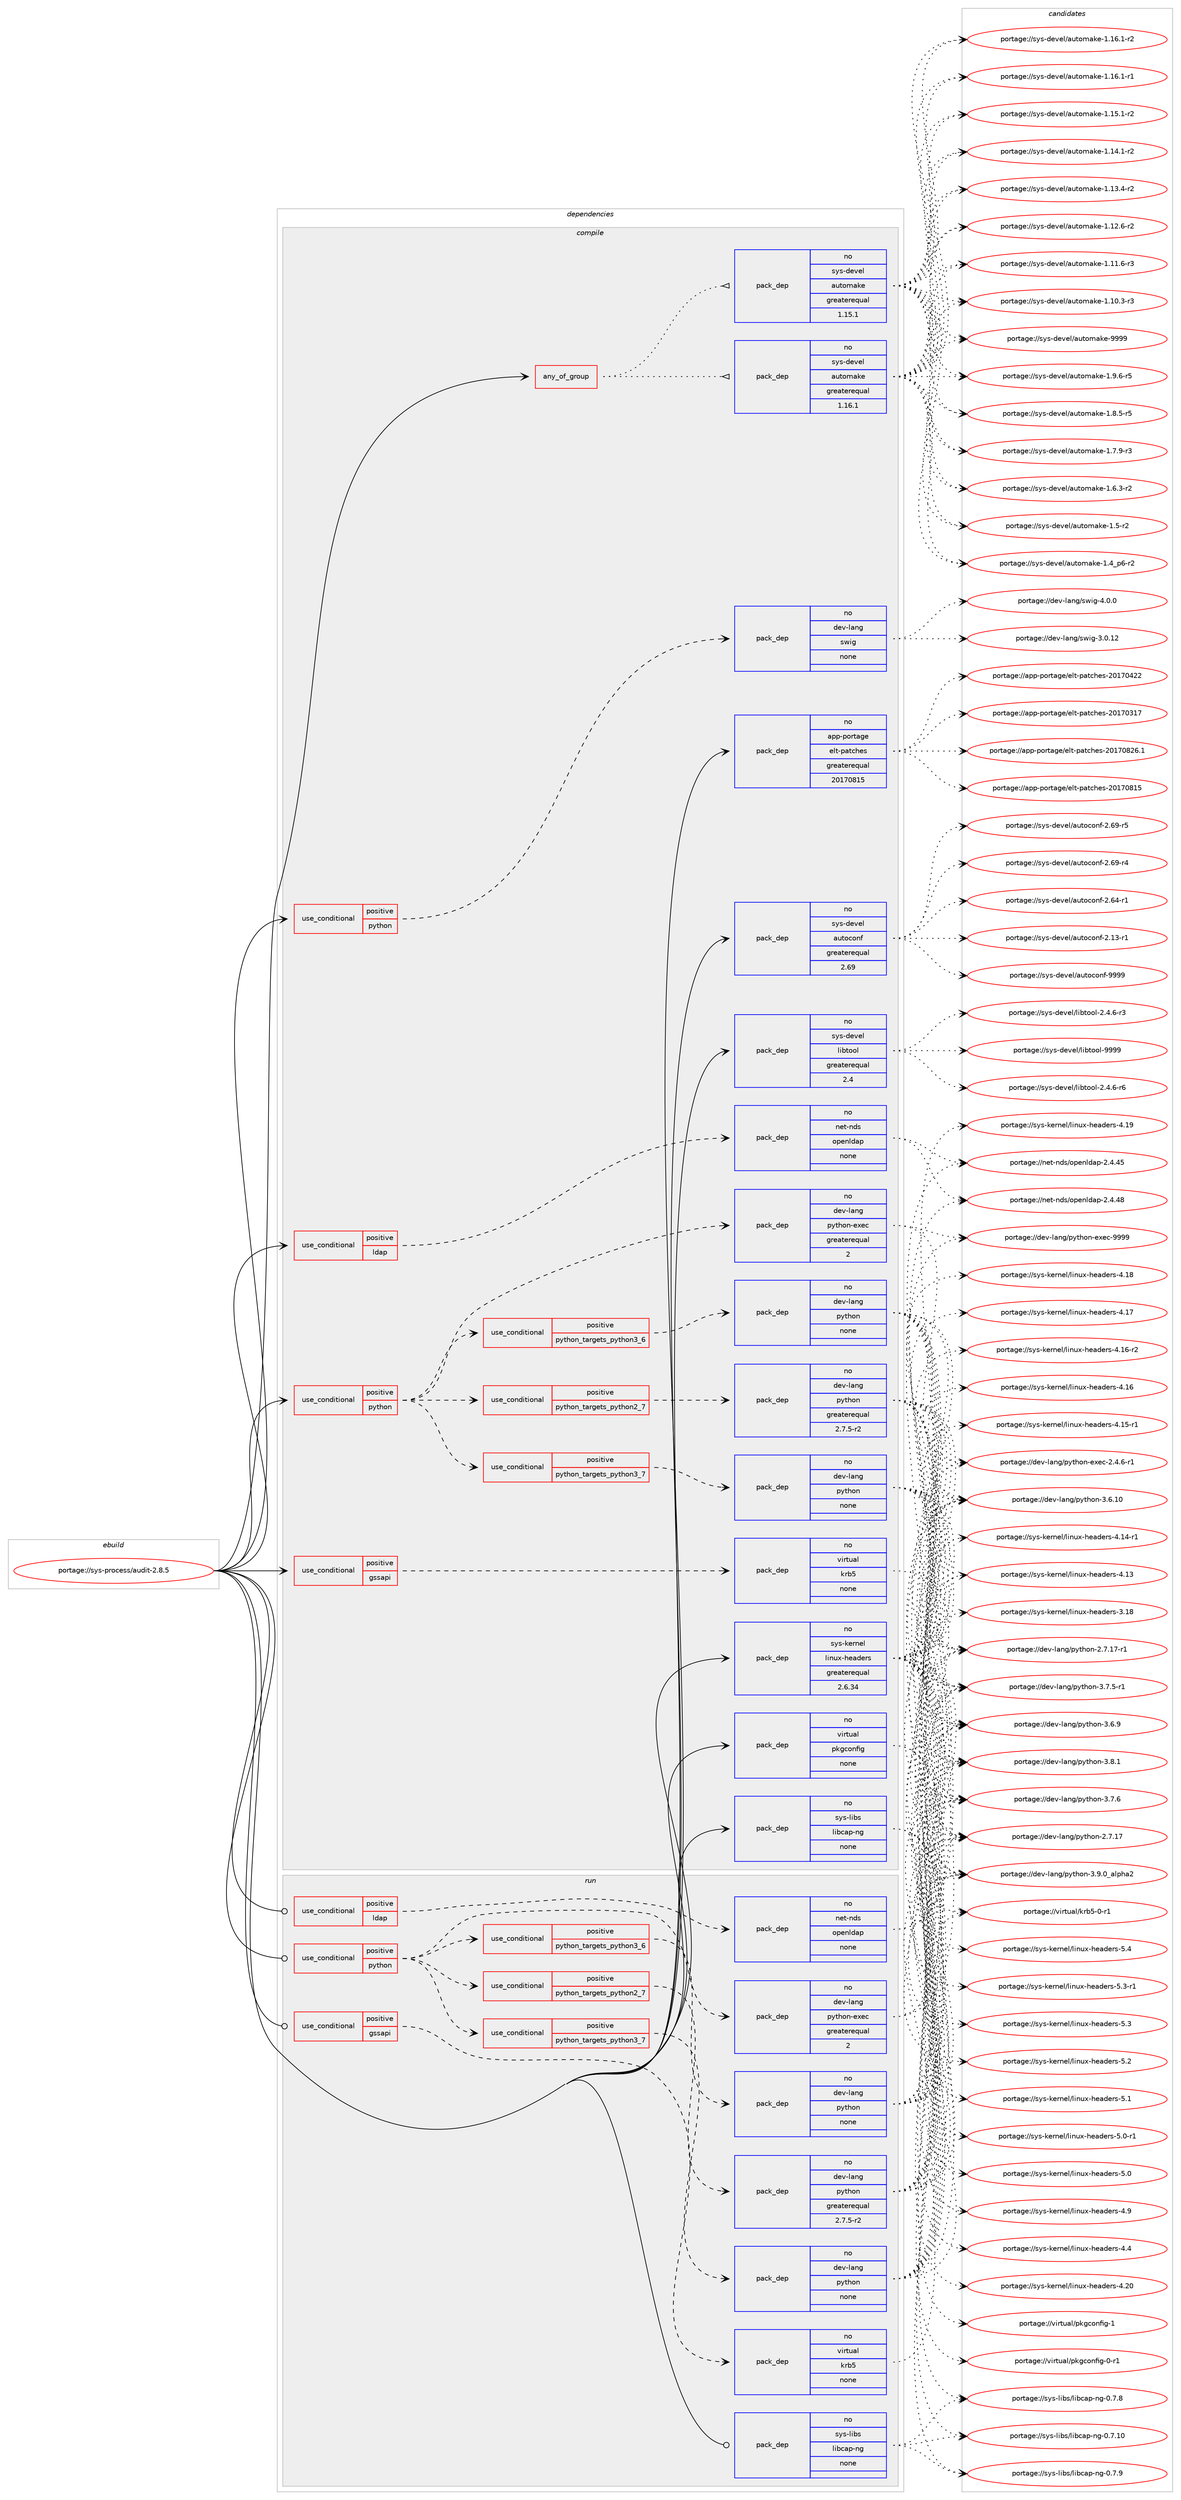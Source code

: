 digraph prolog {

# *************
# Graph options
# *************

newrank=true;
concentrate=true;
compound=true;
graph [rankdir=LR,fontname=Helvetica,fontsize=10,ranksep=1.5];#, ranksep=2.5, nodesep=0.2];
edge  [arrowhead=vee];
node  [fontname=Helvetica,fontsize=10];

# **********
# The ebuild
# **********

subgraph cluster_leftcol {
color=gray;
rank=same;
label=<<i>ebuild</i>>;
id [label="portage://sys-process/audit-2.8.5", color=red, width=4, href="../sys-process/audit-2.8.5.svg"];
}

# ****************
# The dependencies
# ****************

subgraph cluster_midcol {
color=gray;
label=<<i>dependencies</i>>;
subgraph cluster_compile {
fillcolor="#eeeeee";
style=filled;
label=<<i>compile</i>>;
subgraph any1027 {
dependency41302 [label=<<TABLE BORDER="0" CELLBORDER="1" CELLSPACING="0" CELLPADDING="4"><TR><TD CELLPADDING="10">any_of_group</TD></TR></TABLE>>, shape=none, color=red];subgraph pack33003 {
dependency41303 [label=<<TABLE BORDER="0" CELLBORDER="1" CELLSPACING="0" CELLPADDING="4" WIDTH="220"><TR><TD ROWSPAN="6" CELLPADDING="30">pack_dep</TD></TR><TR><TD WIDTH="110">no</TD></TR><TR><TD>sys-devel</TD></TR><TR><TD>automake</TD></TR><TR><TD>greaterequal</TD></TR><TR><TD>1.16.1</TD></TR></TABLE>>, shape=none, color=blue];
}
dependency41302:e -> dependency41303:w [weight=20,style="dotted",arrowhead="oinv"];
subgraph pack33004 {
dependency41304 [label=<<TABLE BORDER="0" CELLBORDER="1" CELLSPACING="0" CELLPADDING="4" WIDTH="220"><TR><TD ROWSPAN="6" CELLPADDING="30">pack_dep</TD></TR><TR><TD WIDTH="110">no</TD></TR><TR><TD>sys-devel</TD></TR><TR><TD>automake</TD></TR><TR><TD>greaterequal</TD></TR><TR><TD>1.15.1</TD></TR></TABLE>>, shape=none, color=blue];
}
dependency41302:e -> dependency41304:w [weight=20,style="dotted",arrowhead="oinv"];
}
id:e -> dependency41302:w [weight=20,style="solid",arrowhead="vee"];
subgraph cond7227 {
dependency41305 [label=<<TABLE BORDER="0" CELLBORDER="1" CELLSPACING="0" CELLPADDING="4"><TR><TD ROWSPAN="3" CELLPADDING="10">use_conditional</TD></TR><TR><TD>positive</TD></TR><TR><TD>gssapi</TD></TR></TABLE>>, shape=none, color=red];
subgraph pack33005 {
dependency41306 [label=<<TABLE BORDER="0" CELLBORDER="1" CELLSPACING="0" CELLPADDING="4" WIDTH="220"><TR><TD ROWSPAN="6" CELLPADDING="30">pack_dep</TD></TR><TR><TD WIDTH="110">no</TD></TR><TR><TD>virtual</TD></TR><TR><TD>krb5</TD></TR><TR><TD>none</TD></TR><TR><TD></TD></TR></TABLE>>, shape=none, color=blue];
}
dependency41305:e -> dependency41306:w [weight=20,style="dashed",arrowhead="vee"];
}
id:e -> dependency41305:w [weight=20,style="solid",arrowhead="vee"];
subgraph cond7228 {
dependency41307 [label=<<TABLE BORDER="0" CELLBORDER="1" CELLSPACING="0" CELLPADDING="4"><TR><TD ROWSPAN="3" CELLPADDING="10">use_conditional</TD></TR><TR><TD>positive</TD></TR><TR><TD>ldap</TD></TR></TABLE>>, shape=none, color=red];
subgraph pack33006 {
dependency41308 [label=<<TABLE BORDER="0" CELLBORDER="1" CELLSPACING="0" CELLPADDING="4" WIDTH="220"><TR><TD ROWSPAN="6" CELLPADDING="30">pack_dep</TD></TR><TR><TD WIDTH="110">no</TD></TR><TR><TD>net-nds</TD></TR><TR><TD>openldap</TD></TR><TR><TD>none</TD></TR><TR><TD></TD></TR></TABLE>>, shape=none, color=blue];
}
dependency41307:e -> dependency41308:w [weight=20,style="dashed",arrowhead="vee"];
}
id:e -> dependency41307:w [weight=20,style="solid",arrowhead="vee"];
subgraph cond7229 {
dependency41309 [label=<<TABLE BORDER="0" CELLBORDER="1" CELLSPACING="0" CELLPADDING="4"><TR><TD ROWSPAN="3" CELLPADDING="10">use_conditional</TD></TR><TR><TD>positive</TD></TR><TR><TD>python</TD></TR></TABLE>>, shape=none, color=red];
subgraph cond7230 {
dependency41310 [label=<<TABLE BORDER="0" CELLBORDER="1" CELLSPACING="0" CELLPADDING="4"><TR><TD ROWSPAN="3" CELLPADDING="10">use_conditional</TD></TR><TR><TD>positive</TD></TR><TR><TD>python_targets_python2_7</TD></TR></TABLE>>, shape=none, color=red];
subgraph pack33007 {
dependency41311 [label=<<TABLE BORDER="0" CELLBORDER="1" CELLSPACING="0" CELLPADDING="4" WIDTH="220"><TR><TD ROWSPAN="6" CELLPADDING="30">pack_dep</TD></TR><TR><TD WIDTH="110">no</TD></TR><TR><TD>dev-lang</TD></TR><TR><TD>python</TD></TR><TR><TD>greaterequal</TD></TR><TR><TD>2.7.5-r2</TD></TR></TABLE>>, shape=none, color=blue];
}
dependency41310:e -> dependency41311:w [weight=20,style="dashed",arrowhead="vee"];
}
dependency41309:e -> dependency41310:w [weight=20,style="dashed",arrowhead="vee"];
subgraph cond7231 {
dependency41312 [label=<<TABLE BORDER="0" CELLBORDER="1" CELLSPACING="0" CELLPADDING="4"><TR><TD ROWSPAN="3" CELLPADDING="10">use_conditional</TD></TR><TR><TD>positive</TD></TR><TR><TD>python_targets_python3_6</TD></TR></TABLE>>, shape=none, color=red];
subgraph pack33008 {
dependency41313 [label=<<TABLE BORDER="0" CELLBORDER="1" CELLSPACING="0" CELLPADDING="4" WIDTH="220"><TR><TD ROWSPAN="6" CELLPADDING="30">pack_dep</TD></TR><TR><TD WIDTH="110">no</TD></TR><TR><TD>dev-lang</TD></TR><TR><TD>python</TD></TR><TR><TD>none</TD></TR><TR><TD></TD></TR></TABLE>>, shape=none, color=blue];
}
dependency41312:e -> dependency41313:w [weight=20,style="dashed",arrowhead="vee"];
}
dependency41309:e -> dependency41312:w [weight=20,style="dashed",arrowhead="vee"];
subgraph cond7232 {
dependency41314 [label=<<TABLE BORDER="0" CELLBORDER="1" CELLSPACING="0" CELLPADDING="4"><TR><TD ROWSPAN="3" CELLPADDING="10">use_conditional</TD></TR><TR><TD>positive</TD></TR><TR><TD>python_targets_python3_7</TD></TR></TABLE>>, shape=none, color=red];
subgraph pack33009 {
dependency41315 [label=<<TABLE BORDER="0" CELLBORDER="1" CELLSPACING="0" CELLPADDING="4" WIDTH="220"><TR><TD ROWSPAN="6" CELLPADDING="30">pack_dep</TD></TR><TR><TD WIDTH="110">no</TD></TR><TR><TD>dev-lang</TD></TR><TR><TD>python</TD></TR><TR><TD>none</TD></TR><TR><TD></TD></TR></TABLE>>, shape=none, color=blue];
}
dependency41314:e -> dependency41315:w [weight=20,style="dashed",arrowhead="vee"];
}
dependency41309:e -> dependency41314:w [weight=20,style="dashed",arrowhead="vee"];
subgraph pack33010 {
dependency41316 [label=<<TABLE BORDER="0" CELLBORDER="1" CELLSPACING="0" CELLPADDING="4" WIDTH="220"><TR><TD ROWSPAN="6" CELLPADDING="30">pack_dep</TD></TR><TR><TD WIDTH="110">no</TD></TR><TR><TD>dev-lang</TD></TR><TR><TD>python-exec</TD></TR><TR><TD>greaterequal</TD></TR><TR><TD>2</TD></TR></TABLE>>, shape=none, color=blue];
}
dependency41309:e -> dependency41316:w [weight=20,style="dashed",arrowhead="vee"];
}
id:e -> dependency41309:w [weight=20,style="solid",arrowhead="vee"];
subgraph cond7233 {
dependency41317 [label=<<TABLE BORDER="0" CELLBORDER="1" CELLSPACING="0" CELLPADDING="4"><TR><TD ROWSPAN="3" CELLPADDING="10">use_conditional</TD></TR><TR><TD>positive</TD></TR><TR><TD>python</TD></TR></TABLE>>, shape=none, color=red];
subgraph pack33011 {
dependency41318 [label=<<TABLE BORDER="0" CELLBORDER="1" CELLSPACING="0" CELLPADDING="4" WIDTH="220"><TR><TD ROWSPAN="6" CELLPADDING="30">pack_dep</TD></TR><TR><TD WIDTH="110">no</TD></TR><TR><TD>dev-lang</TD></TR><TR><TD>swig</TD></TR><TR><TD>none</TD></TR><TR><TD></TD></TR></TABLE>>, shape=none, color=blue];
}
dependency41317:e -> dependency41318:w [weight=20,style="dashed",arrowhead="vee"];
}
id:e -> dependency41317:w [weight=20,style="solid",arrowhead="vee"];
subgraph pack33012 {
dependency41319 [label=<<TABLE BORDER="0" CELLBORDER="1" CELLSPACING="0" CELLPADDING="4" WIDTH="220"><TR><TD ROWSPAN="6" CELLPADDING="30">pack_dep</TD></TR><TR><TD WIDTH="110">no</TD></TR><TR><TD>app-portage</TD></TR><TR><TD>elt-patches</TD></TR><TR><TD>greaterequal</TD></TR><TR><TD>20170815</TD></TR></TABLE>>, shape=none, color=blue];
}
id:e -> dependency41319:w [weight=20,style="solid",arrowhead="vee"];
subgraph pack33013 {
dependency41320 [label=<<TABLE BORDER="0" CELLBORDER="1" CELLSPACING="0" CELLPADDING="4" WIDTH="220"><TR><TD ROWSPAN="6" CELLPADDING="30">pack_dep</TD></TR><TR><TD WIDTH="110">no</TD></TR><TR><TD>sys-devel</TD></TR><TR><TD>autoconf</TD></TR><TR><TD>greaterequal</TD></TR><TR><TD>2.69</TD></TR></TABLE>>, shape=none, color=blue];
}
id:e -> dependency41320:w [weight=20,style="solid",arrowhead="vee"];
subgraph pack33014 {
dependency41321 [label=<<TABLE BORDER="0" CELLBORDER="1" CELLSPACING="0" CELLPADDING="4" WIDTH="220"><TR><TD ROWSPAN="6" CELLPADDING="30">pack_dep</TD></TR><TR><TD WIDTH="110">no</TD></TR><TR><TD>sys-devel</TD></TR><TR><TD>libtool</TD></TR><TR><TD>greaterequal</TD></TR><TR><TD>2.4</TD></TR></TABLE>>, shape=none, color=blue];
}
id:e -> dependency41321:w [weight=20,style="solid",arrowhead="vee"];
subgraph pack33015 {
dependency41322 [label=<<TABLE BORDER="0" CELLBORDER="1" CELLSPACING="0" CELLPADDING="4" WIDTH="220"><TR><TD ROWSPAN="6" CELLPADDING="30">pack_dep</TD></TR><TR><TD WIDTH="110">no</TD></TR><TR><TD>sys-kernel</TD></TR><TR><TD>linux-headers</TD></TR><TR><TD>greaterequal</TD></TR><TR><TD>2.6.34</TD></TR></TABLE>>, shape=none, color=blue];
}
id:e -> dependency41322:w [weight=20,style="solid",arrowhead="vee"];
subgraph pack33016 {
dependency41323 [label=<<TABLE BORDER="0" CELLBORDER="1" CELLSPACING="0" CELLPADDING="4" WIDTH="220"><TR><TD ROWSPAN="6" CELLPADDING="30">pack_dep</TD></TR><TR><TD WIDTH="110">no</TD></TR><TR><TD>sys-libs</TD></TR><TR><TD>libcap-ng</TD></TR><TR><TD>none</TD></TR><TR><TD></TD></TR></TABLE>>, shape=none, color=blue];
}
id:e -> dependency41323:w [weight=20,style="solid",arrowhead="vee"];
subgraph pack33017 {
dependency41324 [label=<<TABLE BORDER="0" CELLBORDER="1" CELLSPACING="0" CELLPADDING="4" WIDTH="220"><TR><TD ROWSPAN="6" CELLPADDING="30">pack_dep</TD></TR><TR><TD WIDTH="110">no</TD></TR><TR><TD>virtual</TD></TR><TR><TD>pkgconfig</TD></TR><TR><TD>none</TD></TR><TR><TD></TD></TR></TABLE>>, shape=none, color=blue];
}
id:e -> dependency41324:w [weight=20,style="solid",arrowhead="vee"];
}
subgraph cluster_compileandrun {
fillcolor="#eeeeee";
style=filled;
label=<<i>compile and run</i>>;
}
subgraph cluster_run {
fillcolor="#eeeeee";
style=filled;
label=<<i>run</i>>;
subgraph cond7234 {
dependency41325 [label=<<TABLE BORDER="0" CELLBORDER="1" CELLSPACING="0" CELLPADDING="4"><TR><TD ROWSPAN="3" CELLPADDING="10">use_conditional</TD></TR><TR><TD>positive</TD></TR><TR><TD>gssapi</TD></TR></TABLE>>, shape=none, color=red];
subgraph pack33018 {
dependency41326 [label=<<TABLE BORDER="0" CELLBORDER="1" CELLSPACING="0" CELLPADDING="4" WIDTH="220"><TR><TD ROWSPAN="6" CELLPADDING="30">pack_dep</TD></TR><TR><TD WIDTH="110">no</TD></TR><TR><TD>virtual</TD></TR><TR><TD>krb5</TD></TR><TR><TD>none</TD></TR><TR><TD></TD></TR></TABLE>>, shape=none, color=blue];
}
dependency41325:e -> dependency41326:w [weight=20,style="dashed",arrowhead="vee"];
}
id:e -> dependency41325:w [weight=20,style="solid",arrowhead="odot"];
subgraph cond7235 {
dependency41327 [label=<<TABLE BORDER="0" CELLBORDER="1" CELLSPACING="0" CELLPADDING="4"><TR><TD ROWSPAN="3" CELLPADDING="10">use_conditional</TD></TR><TR><TD>positive</TD></TR><TR><TD>ldap</TD></TR></TABLE>>, shape=none, color=red];
subgraph pack33019 {
dependency41328 [label=<<TABLE BORDER="0" CELLBORDER="1" CELLSPACING="0" CELLPADDING="4" WIDTH="220"><TR><TD ROWSPAN="6" CELLPADDING="30">pack_dep</TD></TR><TR><TD WIDTH="110">no</TD></TR><TR><TD>net-nds</TD></TR><TR><TD>openldap</TD></TR><TR><TD>none</TD></TR><TR><TD></TD></TR></TABLE>>, shape=none, color=blue];
}
dependency41327:e -> dependency41328:w [weight=20,style="dashed",arrowhead="vee"];
}
id:e -> dependency41327:w [weight=20,style="solid",arrowhead="odot"];
subgraph cond7236 {
dependency41329 [label=<<TABLE BORDER="0" CELLBORDER="1" CELLSPACING="0" CELLPADDING="4"><TR><TD ROWSPAN="3" CELLPADDING="10">use_conditional</TD></TR><TR><TD>positive</TD></TR><TR><TD>python</TD></TR></TABLE>>, shape=none, color=red];
subgraph cond7237 {
dependency41330 [label=<<TABLE BORDER="0" CELLBORDER="1" CELLSPACING="0" CELLPADDING="4"><TR><TD ROWSPAN="3" CELLPADDING="10">use_conditional</TD></TR><TR><TD>positive</TD></TR><TR><TD>python_targets_python2_7</TD></TR></TABLE>>, shape=none, color=red];
subgraph pack33020 {
dependency41331 [label=<<TABLE BORDER="0" CELLBORDER="1" CELLSPACING="0" CELLPADDING="4" WIDTH="220"><TR><TD ROWSPAN="6" CELLPADDING="30">pack_dep</TD></TR><TR><TD WIDTH="110">no</TD></TR><TR><TD>dev-lang</TD></TR><TR><TD>python</TD></TR><TR><TD>greaterequal</TD></TR><TR><TD>2.7.5-r2</TD></TR></TABLE>>, shape=none, color=blue];
}
dependency41330:e -> dependency41331:w [weight=20,style="dashed",arrowhead="vee"];
}
dependency41329:e -> dependency41330:w [weight=20,style="dashed",arrowhead="vee"];
subgraph cond7238 {
dependency41332 [label=<<TABLE BORDER="0" CELLBORDER="1" CELLSPACING="0" CELLPADDING="4"><TR><TD ROWSPAN="3" CELLPADDING="10">use_conditional</TD></TR><TR><TD>positive</TD></TR><TR><TD>python_targets_python3_6</TD></TR></TABLE>>, shape=none, color=red];
subgraph pack33021 {
dependency41333 [label=<<TABLE BORDER="0" CELLBORDER="1" CELLSPACING="0" CELLPADDING="4" WIDTH="220"><TR><TD ROWSPAN="6" CELLPADDING="30">pack_dep</TD></TR><TR><TD WIDTH="110">no</TD></TR><TR><TD>dev-lang</TD></TR><TR><TD>python</TD></TR><TR><TD>none</TD></TR><TR><TD></TD></TR></TABLE>>, shape=none, color=blue];
}
dependency41332:e -> dependency41333:w [weight=20,style="dashed",arrowhead="vee"];
}
dependency41329:e -> dependency41332:w [weight=20,style="dashed",arrowhead="vee"];
subgraph cond7239 {
dependency41334 [label=<<TABLE BORDER="0" CELLBORDER="1" CELLSPACING="0" CELLPADDING="4"><TR><TD ROWSPAN="3" CELLPADDING="10">use_conditional</TD></TR><TR><TD>positive</TD></TR><TR><TD>python_targets_python3_7</TD></TR></TABLE>>, shape=none, color=red];
subgraph pack33022 {
dependency41335 [label=<<TABLE BORDER="0" CELLBORDER="1" CELLSPACING="0" CELLPADDING="4" WIDTH="220"><TR><TD ROWSPAN="6" CELLPADDING="30">pack_dep</TD></TR><TR><TD WIDTH="110">no</TD></TR><TR><TD>dev-lang</TD></TR><TR><TD>python</TD></TR><TR><TD>none</TD></TR><TR><TD></TD></TR></TABLE>>, shape=none, color=blue];
}
dependency41334:e -> dependency41335:w [weight=20,style="dashed",arrowhead="vee"];
}
dependency41329:e -> dependency41334:w [weight=20,style="dashed",arrowhead="vee"];
subgraph pack33023 {
dependency41336 [label=<<TABLE BORDER="0" CELLBORDER="1" CELLSPACING="0" CELLPADDING="4" WIDTH="220"><TR><TD ROWSPAN="6" CELLPADDING="30">pack_dep</TD></TR><TR><TD WIDTH="110">no</TD></TR><TR><TD>dev-lang</TD></TR><TR><TD>python-exec</TD></TR><TR><TD>greaterequal</TD></TR><TR><TD>2</TD></TR></TABLE>>, shape=none, color=blue];
}
dependency41329:e -> dependency41336:w [weight=20,style="dashed",arrowhead="vee"];
}
id:e -> dependency41329:w [weight=20,style="solid",arrowhead="odot"];
subgraph pack33024 {
dependency41337 [label=<<TABLE BORDER="0" CELLBORDER="1" CELLSPACING="0" CELLPADDING="4" WIDTH="220"><TR><TD ROWSPAN="6" CELLPADDING="30">pack_dep</TD></TR><TR><TD WIDTH="110">no</TD></TR><TR><TD>sys-libs</TD></TR><TR><TD>libcap-ng</TD></TR><TR><TD>none</TD></TR><TR><TD></TD></TR></TABLE>>, shape=none, color=blue];
}
id:e -> dependency41337:w [weight=20,style="solid",arrowhead="odot"];
}
}

# **************
# The candidates
# **************

subgraph cluster_choices {
rank=same;
color=gray;
label=<<i>candidates</i>>;

subgraph choice33003 {
color=black;
nodesep=1;
choice115121115451001011181011084797117116111109971071014557575757 [label="portage://sys-devel/automake-9999", color=red, width=4,href="../sys-devel/automake-9999.svg"];
choice115121115451001011181011084797117116111109971071014549465746544511453 [label="portage://sys-devel/automake-1.9.6-r5", color=red, width=4,href="../sys-devel/automake-1.9.6-r5.svg"];
choice115121115451001011181011084797117116111109971071014549465646534511453 [label="portage://sys-devel/automake-1.8.5-r5", color=red, width=4,href="../sys-devel/automake-1.8.5-r5.svg"];
choice115121115451001011181011084797117116111109971071014549465546574511451 [label="portage://sys-devel/automake-1.7.9-r3", color=red, width=4,href="../sys-devel/automake-1.7.9-r3.svg"];
choice115121115451001011181011084797117116111109971071014549465446514511450 [label="portage://sys-devel/automake-1.6.3-r2", color=red, width=4,href="../sys-devel/automake-1.6.3-r2.svg"];
choice11512111545100101118101108479711711611110997107101454946534511450 [label="portage://sys-devel/automake-1.5-r2", color=red, width=4,href="../sys-devel/automake-1.5-r2.svg"];
choice115121115451001011181011084797117116111109971071014549465295112544511450 [label="portage://sys-devel/automake-1.4_p6-r2", color=red, width=4,href="../sys-devel/automake-1.4_p6-r2.svg"];
choice11512111545100101118101108479711711611110997107101454946495446494511450 [label="portage://sys-devel/automake-1.16.1-r2", color=red, width=4,href="../sys-devel/automake-1.16.1-r2.svg"];
choice11512111545100101118101108479711711611110997107101454946495446494511449 [label="portage://sys-devel/automake-1.16.1-r1", color=red, width=4,href="../sys-devel/automake-1.16.1-r1.svg"];
choice11512111545100101118101108479711711611110997107101454946495346494511450 [label="portage://sys-devel/automake-1.15.1-r2", color=red, width=4,href="../sys-devel/automake-1.15.1-r2.svg"];
choice11512111545100101118101108479711711611110997107101454946495246494511450 [label="portage://sys-devel/automake-1.14.1-r2", color=red, width=4,href="../sys-devel/automake-1.14.1-r2.svg"];
choice11512111545100101118101108479711711611110997107101454946495146524511450 [label="portage://sys-devel/automake-1.13.4-r2", color=red, width=4,href="../sys-devel/automake-1.13.4-r2.svg"];
choice11512111545100101118101108479711711611110997107101454946495046544511450 [label="portage://sys-devel/automake-1.12.6-r2", color=red, width=4,href="../sys-devel/automake-1.12.6-r2.svg"];
choice11512111545100101118101108479711711611110997107101454946494946544511451 [label="portage://sys-devel/automake-1.11.6-r3", color=red, width=4,href="../sys-devel/automake-1.11.6-r3.svg"];
choice11512111545100101118101108479711711611110997107101454946494846514511451 [label="portage://sys-devel/automake-1.10.3-r3", color=red, width=4,href="../sys-devel/automake-1.10.3-r3.svg"];
dependency41303:e -> choice115121115451001011181011084797117116111109971071014557575757:w [style=dotted,weight="100"];
dependency41303:e -> choice115121115451001011181011084797117116111109971071014549465746544511453:w [style=dotted,weight="100"];
dependency41303:e -> choice115121115451001011181011084797117116111109971071014549465646534511453:w [style=dotted,weight="100"];
dependency41303:e -> choice115121115451001011181011084797117116111109971071014549465546574511451:w [style=dotted,weight="100"];
dependency41303:e -> choice115121115451001011181011084797117116111109971071014549465446514511450:w [style=dotted,weight="100"];
dependency41303:e -> choice11512111545100101118101108479711711611110997107101454946534511450:w [style=dotted,weight="100"];
dependency41303:e -> choice115121115451001011181011084797117116111109971071014549465295112544511450:w [style=dotted,weight="100"];
dependency41303:e -> choice11512111545100101118101108479711711611110997107101454946495446494511450:w [style=dotted,weight="100"];
dependency41303:e -> choice11512111545100101118101108479711711611110997107101454946495446494511449:w [style=dotted,weight="100"];
dependency41303:e -> choice11512111545100101118101108479711711611110997107101454946495346494511450:w [style=dotted,weight="100"];
dependency41303:e -> choice11512111545100101118101108479711711611110997107101454946495246494511450:w [style=dotted,weight="100"];
dependency41303:e -> choice11512111545100101118101108479711711611110997107101454946495146524511450:w [style=dotted,weight="100"];
dependency41303:e -> choice11512111545100101118101108479711711611110997107101454946495046544511450:w [style=dotted,weight="100"];
dependency41303:e -> choice11512111545100101118101108479711711611110997107101454946494946544511451:w [style=dotted,weight="100"];
dependency41303:e -> choice11512111545100101118101108479711711611110997107101454946494846514511451:w [style=dotted,weight="100"];
}
subgraph choice33004 {
color=black;
nodesep=1;
choice115121115451001011181011084797117116111109971071014557575757 [label="portage://sys-devel/automake-9999", color=red, width=4,href="../sys-devel/automake-9999.svg"];
choice115121115451001011181011084797117116111109971071014549465746544511453 [label="portage://sys-devel/automake-1.9.6-r5", color=red, width=4,href="../sys-devel/automake-1.9.6-r5.svg"];
choice115121115451001011181011084797117116111109971071014549465646534511453 [label="portage://sys-devel/automake-1.8.5-r5", color=red, width=4,href="../sys-devel/automake-1.8.5-r5.svg"];
choice115121115451001011181011084797117116111109971071014549465546574511451 [label="portage://sys-devel/automake-1.7.9-r3", color=red, width=4,href="../sys-devel/automake-1.7.9-r3.svg"];
choice115121115451001011181011084797117116111109971071014549465446514511450 [label="portage://sys-devel/automake-1.6.3-r2", color=red, width=4,href="../sys-devel/automake-1.6.3-r2.svg"];
choice11512111545100101118101108479711711611110997107101454946534511450 [label="portage://sys-devel/automake-1.5-r2", color=red, width=4,href="../sys-devel/automake-1.5-r2.svg"];
choice115121115451001011181011084797117116111109971071014549465295112544511450 [label="portage://sys-devel/automake-1.4_p6-r2", color=red, width=4,href="../sys-devel/automake-1.4_p6-r2.svg"];
choice11512111545100101118101108479711711611110997107101454946495446494511450 [label="portage://sys-devel/automake-1.16.1-r2", color=red, width=4,href="../sys-devel/automake-1.16.1-r2.svg"];
choice11512111545100101118101108479711711611110997107101454946495446494511449 [label="portage://sys-devel/automake-1.16.1-r1", color=red, width=4,href="../sys-devel/automake-1.16.1-r1.svg"];
choice11512111545100101118101108479711711611110997107101454946495346494511450 [label="portage://sys-devel/automake-1.15.1-r2", color=red, width=4,href="../sys-devel/automake-1.15.1-r2.svg"];
choice11512111545100101118101108479711711611110997107101454946495246494511450 [label="portage://sys-devel/automake-1.14.1-r2", color=red, width=4,href="../sys-devel/automake-1.14.1-r2.svg"];
choice11512111545100101118101108479711711611110997107101454946495146524511450 [label="portage://sys-devel/automake-1.13.4-r2", color=red, width=4,href="../sys-devel/automake-1.13.4-r2.svg"];
choice11512111545100101118101108479711711611110997107101454946495046544511450 [label="portage://sys-devel/automake-1.12.6-r2", color=red, width=4,href="../sys-devel/automake-1.12.6-r2.svg"];
choice11512111545100101118101108479711711611110997107101454946494946544511451 [label="portage://sys-devel/automake-1.11.6-r3", color=red, width=4,href="../sys-devel/automake-1.11.6-r3.svg"];
choice11512111545100101118101108479711711611110997107101454946494846514511451 [label="portage://sys-devel/automake-1.10.3-r3", color=red, width=4,href="../sys-devel/automake-1.10.3-r3.svg"];
dependency41304:e -> choice115121115451001011181011084797117116111109971071014557575757:w [style=dotted,weight="100"];
dependency41304:e -> choice115121115451001011181011084797117116111109971071014549465746544511453:w [style=dotted,weight="100"];
dependency41304:e -> choice115121115451001011181011084797117116111109971071014549465646534511453:w [style=dotted,weight="100"];
dependency41304:e -> choice115121115451001011181011084797117116111109971071014549465546574511451:w [style=dotted,weight="100"];
dependency41304:e -> choice115121115451001011181011084797117116111109971071014549465446514511450:w [style=dotted,weight="100"];
dependency41304:e -> choice11512111545100101118101108479711711611110997107101454946534511450:w [style=dotted,weight="100"];
dependency41304:e -> choice115121115451001011181011084797117116111109971071014549465295112544511450:w [style=dotted,weight="100"];
dependency41304:e -> choice11512111545100101118101108479711711611110997107101454946495446494511450:w [style=dotted,weight="100"];
dependency41304:e -> choice11512111545100101118101108479711711611110997107101454946495446494511449:w [style=dotted,weight="100"];
dependency41304:e -> choice11512111545100101118101108479711711611110997107101454946495346494511450:w [style=dotted,weight="100"];
dependency41304:e -> choice11512111545100101118101108479711711611110997107101454946495246494511450:w [style=dotted,weight="100"];
dependency41304:e -> choice11512111545100101118101108479711711611110997107101454946495146524511450:w [style=dotted,weight="100"];
dependency41304:e -> choice11512111545100101118101108479711711611110997107101454946495046544511450:w [style=dotted,weight="100"];
dependency41304:e -> choice11512111545100101118101108479711711611110997107101454946494946544511451:w [style=dotted,weight="100"];
dependency41304:e -> choice11512111545100101118101108479711711611110997107101454946494846514511451:w [style=dotted,weight="100"];
}
subgraph choice33005 {
color=black;
nodesep=1;
choice1181051141161179710847107114985345484511449 [label="portage://virtual/krb5-0-r1", color=red, width=4,href="../virtual/krb5-0-r1.svg"];
dependency41306:e -> choice1181051141161179710847107114985345484511449:w [style=dotted,weight="100"];
}
subgraph choice33006 {
color=black;
nodesep=1;
choice11010111645110100115471111121011101081009711245504652465256 [label="portage://net-nds/openldap-2.4.48", color=red, width=4,href="../net-nds/openldap-2.4.48.svg"];
choice11010111645110100115471111121011101081009711245504652465253 [label="portage://net-nds/openldap-2.4.45", color=red, width=4,href="../net-nds/openldap-2.4.45.svg"];
dependency41308:e -> choice11010111645110100115471111121011101081009711245504652465256:w [style=dotted,weight="100"];
dependency41308:e -> choice11010111645110100115471111121011101081009711245504652465253:w [style=dotted,weight="100"];
}
subgraph choice33007 {
color=black;
nodesep=1;
choice10010111845108971101034711212111610411111045514657464895971081121049750 [label="portage://dev-lang/python-3.9.0_alpha2", color=red, width=4,href="../dev-lang/python-3.9.0_alpha2.svg"];
choice100101118451089711010347112121116104111110455146564649 [label="portage://dev-lang/python-3.8.1", color=red, width=4,href="../dev-lang/python-3.8.1.svg"];
choice100101118451089711010347112121116104111110455146554654 [label="portage://dev-lang/python-3.7.6", color=red, width=4,href="../dev-lang/python-3.7.6.svg"];
choice1001011184510897110103471121211161041111104551465546534511449 [label="portage://dev-lang/python-3.7.5-r1", color=red, width=4,href="../dev-lang/python-3.7.5-r1.svg"];
choice100101118451089711010347112121116104111110455146544657 [label="portage://dev-lang/python-3.6.9", color=red, width=4,href="../dev-lang/python-3.6.9.svg"];
choice10010111845108971101034711212111610411111045514654464948 [label="portage://dev-lang/python-3.6.10", color=red, width=4,href="../dev-lang/python-3.6.10.svg"];
choice100101118451089711010347112121116104111110455046554649554511449 [label="portage://dev-lang/python-2.7.17-r1", color=red, width=4,href="../dev-lang/python-2.7.17-r1.svg"];
choice10010111845108971101034711212111610411111045504655464955 [label="portage://dev-lang/python-2.7.17", color=red, width=4,href="../dev-lang/python-2.7.17.svg"];
dependency41311:e -> choice10010111845108971101034711212111610411111045514657464895971081121049750:w [style=dotted,weight="100"];
dependency41311:e -> choice100101118451089711010347112121116104111110455146564649:w [style=dotted,weight="100"];
dependency41311:e -> choice100101118451089711010347112121116104111110455146554654:w [style=dotted,weight="100"];
dependency41311:e -> choice1001011184510897110103471121211161041111104551465546534511449:w [style=dotted,weight="100"];
dependency41311:e -> choice100101118451089711010347112121116104111110455146544657:w [style=dotted,weight="100"];
dependency41311:e -> choice10010111845108971101034711212111610411111045514654464948:w [style=dotted,weight="100"];
dependency41311:e -> choice100101118451089711010347112121116104111110455046554649554511449:w [style=dotted,weight="100"];
dependency41311:e -> choice10010111845108971101034711212111610411111045504655464955:w [style=dotted,weight="100"];
}
subgraph choice33008 {
color=black;
nodesep=1;
choice10010111845108971101034711212111610411111045514657464895971081121049750 [label="portage://dev-lang/python-3.9.0_alpha2", color=red, width=4,href="../dev-lang/python-3.9.0_alpha2.svg"];
choice100101118451089711010347112121116104111110455146564649 [label="portage://dev-lang/python-3.8.1", color=red, width=4,href="../dev-lang/python-3.8.1.svg"];
choice100101118451089711010347112121116104111110455146554654 [label="portage://dev-lang/python-3.7.6", color=red, width=4,href="../dev-lang/python-3.7.6.svg"];
choice1001011184510897110103471121211161041111104551465546534511449 [label="portage://dev-lang/python-3.7.5-r1", color=red, width=4,href="../dev-lang/python-3.7.5-r1.svg"];
choice100101118451089711010347112121116104111110455146544657 [label="portage://dev-lang/python-3.6.9", color=red, width=4,href="../dev-lang/python-3.6.9.svg"];
choice10010111845108971101034711212111610411111045514654464948 [label="portage://dev-lang/python-3.6.10", color=red, width=4,href="../dev-lang/python-3.6.10.svg"];
choice100101118451089711010347112121116104111110455046554649554511449 [label="portage://dev-lang/python-2.7.17-r1", color=red, width=4,href="../dev-lang/python-2.7.17-r1.svg"];
choice10010111845108971101034711212111610411111045504655464955 [label="portage://dev-lang/python-2.7.17", color=red, width=4,href="../dev-lang/python-2.7.17.svg"];
dependency41313:e -> choice10010111845108971101034711212111610411111045514657464895971081121049750:w [style=dotted,weight="100"];
dependency41313:e -> choice100101118451089711010347112121116104111110455146564649:w [style=dotted,weight="100"];
dependency41313:e -> choice100101118451089711010347112121116104111110455146554654:w [style=dotted,weight="100"];
dependency41313:e -> choice1001011184510897110103471121211161041111104551465546534511449:w [style=dotted,weight="100"];
dependency41313:e -> choice100101118451089711010347112121116104111110455146544657:w [style=dotted,weight="100"];
dependency41313:e -> choice10010111845108971101034711212111610411111045514654464948:w [style=dotted,weight="100"];
dependency41313:e -> choice100101118451089711010347112121116104111110455046554649554511449:w [style=dotted,weight="100"];
dependency41313:e -> choice10010111845108971101034711212111610411111045504655464955:w [style=dotted,weight="100"];
}
subgraph choice33009 {
color=black;
nodesep=1;
choice10010111845108971101034711212111610411111045514657464895971081121049750 [label="portage://dev-lang/python-3.9.0_alpha2", color=red, width=4,href="../dev-lang/python-3.9.0_alpha2.svg"];
choice100101118451089711010347112121116104111110455146564649 [label="portage://dev-lang/python-3.8.1", color=red, width=4,href="../dev-lang/python-3.8.1.svg"];
choice100101118451089711010347112121116104111110455146554654 [label="portage://dev-lang/python-3.7.6", color=red, width=4,href="../dev-lang/python-3.7.6.svg"];
choice1001011184510897110103471121211161041111104551465546534511449 [label="portage://dev-lang/python-3.7.5-r1", color=red, width=4,href="../dev-lang/python-3.7.5-r1.svg"];
choice100101118451089711010347112121116104111110455146544657 [label="portage://dev-lang/python-3.6.9", color=red, width=4,href="../dev-lang/python-3.6.9.svg"];
choice10010111845108971101034711212111610411111045514654464948 [label="portage://dev-lang/python-3.6.10", color=red, width=4,href="../dev-lang/python-3.6.10.svg"];
choice100101118451089711010347112121116104111110455046554649554511449 [label="portage://dev-lang/python-2.7.17-r1", color=red, width=4,href="../dev-lang/python-2.7.17-r1.svg"];
choice10010111845108971101034711212111610411111045504655464955 [label="portage://dev-lang/python-2.7.17", color=red, width=4,href="../dev-lang/python-2.7.17.svg"];
dependency41315:e -> choice10010111845108971101034711212111610411111045514657464895971081121049750:w [style=dotted,weight="100"];
dependency41315:e -> choice100101118451089711010347112121116104111110455146564649:w [style=dotted,weight="100"];
dependency41315:e -> choice100101118451089711010347112121116104111110455146554654:w [style=dotted,weight="100"];
dependency41315:e -> choice1001011184510897110103471121211161041111104551465546534511449:w [style=dotted,weight="100"];
dependency41315:e -> choice100101118451089711010347112121116104111110455146544657:w [style=dotted,weight="100"];
dependency41315:e -> choice10010111845108971101034711212111610411111045514654464948:w [style=dotted,weight="100"];
dependency41315:e -> choice100101118451089711010347112121116104111110455046554649554511449:w [style=dotted,weight="100"];
dependency41315:e -> choice10010111845108971101034711212111610411111045504655464955:w [style=dotted,weight="100"];
}
subgraph choice33010 {
color=black;
nodesep=1;
choice10010111845108971101034711212111610411111045101120101994557575757 [label="portage://dev-lang/python-exec-9999", color=red, width=4,href="../dev-lang/python-exec-9999.svg"];
choice10010111845108971101034711212111610411111045101120101994550465246544511449 [label="portage://dev-lang/python-exec-2.4.6-r1", color=red, width=4,href="../dev-lang/python-exec-2.4.6-r1.svg"];
dependency41316:e -> choice10010111845108971101034711212111610411111045101120101994557575757:w [style=dotted,weight="100"];
dependency41316:e -> choice10010111845108971101034711212111610411111045101120101994550465246544511449:w [style=dotted,weight="100"];
}
subgraph choice33011 {
color=black;
nodesep=1;
choice100101118451089711010347115119105103455246484648 [label="portage://dev-lang/swig-4.0.0", color=red, width=4,href="../dev-lang/swig-4.0.0.svg"];
choice10010111845108971101034711511910510345514648464950 [label="portage://dev-lang/swig-3.0.12", color=red, width=4,href="../dev-lang/swig-3.0.12.svg"];
dependency41318:e -> choice100101118451089711010347115119105103455246484648:w [style=dotted,weight="100"];
dependency41318:e -> choice10010111845108971101034711511910510345514648464950:w [style=dotted,weight="100"];
}
subgraph choice33012 {
color=black;
nodesep=1;
choice971121124511211111411697103101471011081164511297116991041011154550484955485650544649 [label="portage://app-portage/elt-patches-20170826.1", color=red, width=4,href="../app-portage/elt-patches-20170826.1.svg"];
choice97112112451121111141169710310147101108116451129711699104101115455048495548564953 [label="portage://app-portage/elt-patches-20170815", color=red, width=4,href="../app-portage/elt-patches-20170815.svg"];
choice97112112451121111141169710310147101108116451129711699104101115455048495548525050 [label="portage://app-portage/elt-patches-20170422", color=red, width=4,href="../app-portage/elt-patches-20170422.svg"];
choice97112112451121111141169710310147101108116451129711699104101115455048495548514955 [label="portage://app-portage/elt-patches-20170317", color=red, width=4,href="../app-portage/elt-patches-20170317.svg"];
dependency41319:e -> choice971121124511211111411697103101471011081164511297116991041011154550484955485650544649:w [style=dotted,weight="100"];
dependency41319:e -> choice97112112451121111141169710310147101108116451129711699104101115455048495548564953:w [style=dotted,weight="100"];
dependency41319:e -> choice97112112451121111141169710310147101108116451129711699104101115455048495548525050:w [style=dotted,weight="100"];
dependency41319:e -> choice97112112451121111141169710310147101108116451129711699104101115455048495548514955:w [style=dotted,weight="100"];
}
subgraph choice33013 {
color=black;
nodesep=1;
choice115121115451001011181011084797117116111991111101024557575757 [label="portage://sys-devel/autoconf-9999", color=red, width=4,href="../sys-devel/autoconf-9999.svg"];
choice1151211154510010111810110847971171161119911111010245504654574511453 [label="portage://sys-devel/autoconf-2.69-r5", color=red, width=4,href="../sys-devel/autoconf-2.69-r5.svg"];
choice1151211154510010111810110847971171161119911111010245504654574511452 [label="portage://sys-devel/autoconf-2.69-r4", color=red, width=4,href="../sys-devel/autoconf-2.69-r4.svg"];
choice1151211154510010111810110847971171161119911111010245504654524511449 [label="portage://sys-devel/autoconf-2.64-r1", color=red, width=4,href="../sys-devel/autoconf-2.64-r1.svg"];
choice1151211154510010111810110847971171161119911111010245504649514511449 [label="portage://sys-devel/autoconf-2.13-r1", color=red, width=4,href="../sys-devel/autoconf-2.13-r1.svg"];
dependency41320:e -> choice115121115451001011181011084797117116111991111101024557575757:w [style=dotted,weight="100"];
dependency41320:e -> choice1151211154510010111810110847971171161119911111010245504654574511453:w [style=dotted,weight="100"];
dependency41320:e -> choice1151211154510010111810110847971171161119911111010245504654574511452:w [style=dotted,weight="100"];
dependency41320:e -> choice1151211154510010111810110847971171161119911111010245504654524511449:w [style=dotted,weight="100"];
dependency41320:e -> choice1151211154510010111810110847971171161119911111010245504649514511449:w [style=dotted,weight="100"];
}
subgraph choice33014 {
color=black;
nodesep=1;
choice1151211154510010111810110847108105981161111111084557575757 [label="portage://sys-devel/libtool-9999", color=red, width=4,href="../sys-devel/libtool-9999.svg"];
choice1151211154510010111810110847108105981161111111084550465246544511454 [label="portage://sys-devel/libtool-2.4.6-r6", color=red, width=4,href="../sys-devel/libtool-2.4.6-r6.svg"];
choice1151211154510010111810110847108105981161111111084550465246544511451 [label="portage://sys-devel/libtool-2.4.6-r3", color=red, width=4,href="../sys-devel/libtool-2.4.6-r3.svg"];
dependency41321:e -> choice1151211154510010111810110847108105981161111111084557575757:w [style=dotted,weight="100"];
dependency41321:e -> choice1151211154510010111810110847108105981161111111084550465246544511454:w [style=dotted,weight="100"];
dependency41321:e -> choice1151211154510010111810110847108105981161111111084550465246544511451:w [style=dotted,weight="100"];
}
subgraph choice33015 {
color=black;
nodesep=1;
choice1151211154510710111411010110847108105110117120451041019710010111411545534652 [label="portage://sys-kernel/linux-headers-5.4", color=red, width=4,href="../sys-kernel/linux-headers-5.4.svg"];
choice11512111545107101114110101108471081051101171204510410197100101114115455346514511449 [label="portage://sys-kernel/linux-headers-5.3-r1", color=red, width=4,href="../sys-kernel/linux-headers-5.3-r1.svg"];
choice1151211154510710111411010110847108105110117120451041019710010111411545534651 [label="portage://sys-kernel/linux-headers-5.3", color=red, width=4,href="../sys-kernel/linux-headers-5.3.svg"];
choice1151211154510710111411010110847108105110117120451041019710010111411545534650 [label="portage://sys-kernel/linux-headers-5.2", color=red, width=4,href="../sys-kernel/linux-headers-5.2.svg"];
choice1151211154510710111411010110847108105110117120451041019710010111411545534649 [label="portage://sys-kernel/linux-headers-5.1", color=red, width=4,href="../sys-kernel/linux-headers-5.1.svg"];
choice11512111545107101114110101108471081051101171204510410197100101114115455346484511449 [label="portage://sys-kernel/linux-headers-5.0-r1", color=red, width=4,href="../sys-kernel/linux-headers-5.0-r1.svg"];
choice1151211154510710111411010110847108105110117120451041019710010111411545534648 [label="portage://sys-kernel/linux-headers-5.0", color=red, width=4,href="../sys-kernel/linux-headers-5.0.svg"];
choice1151211154510710111411010110847108105110117120451041019710010111411545524657 [label="portage://sys-kernel/linux-headers-4.9", color=red, width=4,href="../sys-kernel/linux-headers-4.9.svg"];
choice1151211154510710111411010110847108105110117120451041019710010111411545524652 [label="portage://sys-kernel/linux-headers-4.4", color=red, width=4,href="../sys-kernel/linux-headers-4.4.svg"];
choice115121115451071011141101011084710810511011712045104101971001011141154552465048 [label="portage://sys-kernel/linux-headers-4.20", color=red, width=4,href="../sys-kernel/linux-headers-4.20.svg"];
choice115121115451071011141101011084710810511011712045104101971001011141154552464957 [label="portage://sys-kernel/linux-headers-4.19", color=red, width=4,href="../sys-kernel/linux-headers-4.19.svg"];
choice115121115451071011141101011084710810511011712045104101971001011141154552464956 [label="portage://sys-kernel/linux-headers-4.18", color=red, width=4,href="../sys-kernel/linux-headers-4.18.svg"];
choice115121115451071011141101011084710810511011712045104101971001011141154552464955 [label="portage://sys-kernel/linux-headers-4.17", color=red, width=4,href="../sys-kernel/linux-headers-4.17.svg"];
choice1151211154510710111411010110847108105110117120451041019710010111411545524649544511450 [label="portage://sys-kernel/linux-headers-4.16-r2", color=red, width=4,href="../sys-kernel/linux-headers-4.16-r2.svg"];
choice115121115451071011141101011084710810511011712045104101971001011141154552464954 [label="portage://sys-kernel/linux-headers-4.16", color=red, width=4,href="../sys-kernel/linux-headers-4.16.svg"];
choice1151211154510710111411010110847108105110117120451041019710010111411545524649534511449 [label="portage://sys-kernel/linux-headers-4.15-r1", color=red, width=4,href="../sys-kernel/linux-headers-4.15-r1.svg"];
choice1151211154510710111411010110847108105110117120451041019710010111411545524649524511449 [label="portage://sys-kernel/linux-headers-4.14-r1", color=red, width=4,href="../sys-kernel/linux-headers-4.14-r1.svg"];
choice115121115451071011141101011084710810511011712045104101971001011141154552464951 [label="portage://sys-kernel/linux-headers-4.13", color=red, width=4,href="../sys-kernel/linux-headers-4.13.svg"];
choice115121115451071011141101011084710810511011712045104101971001011141154551464956 [label="portage://sys-kernel/linux-headers-3.18", color=red, width=4,href="../sys-kernel/linux-headers-3.18.svg"];
dependency41322:e -> choice1151211154510710111411010110847108105110117120451041019710010111411545534652:w [style=dotted,weight="100"];
dependency41322:e -> choice11512111545107101114110101108471081051101171204510410197100101114115455346514511449:w [style=dotted,weight="100"];
dependency41322:e -> choice1151211154510710111411010110847108105110117120451041019710010111411545534651:w [style=dotted,weight="100"];
dependency41322:e -> choice1151211154510710111411010110847108105110117120451041019710010111411545534650:w [style=dotted,weight="100"];
dependency41322:e -> choice1151211154510710111411010110847108105110117120451041019710010111411545534649:w [style=dotted,weight="100"];
dependency41322:e -> choice11512111545107101114110101108471081051101171204510410197100101114115455346484511449:w [style=dotted,weight="100"];
dependency41322:e -> choice1151211154510710111411010110847108105110117120451041019710010111411545534648:w [style=dotted,weight="100"];
dependency41322:e -> choice1151211154510710111411010110847108105110117120451041019710010111411545524657:w [style=dotted,weight="100"];
dependency41322:e -> choice1151211154510710111411010110847108105110117120451041019710010111411545524652:w [style=dotted,weight="100"];
dependency41322:e -> choice115121115451071011141101011084710810511011712045104101971001011141154552465048:w [style=dotted,weight="100"];
dependency41322:e -> choice115121115451071011141101011084710810511011712045104101971001011141154552464957:w [style=dotted,weight="100"];
dependency41322:e -> choice115121115451071011141101011084710810511011712045104101971001011141154552464956:w [style=dotted,weight="100"];
dependency41322:e -> choice115121115451071011141101011084710810511011712045104101971001011141154552464955:w [style=dotted,weight="100"];
dependency41322:e -> choice1151211154510710111411010110847108105110117120451041019710010111411545524649544511450:w [style=dotted,weight="100"];
dependency41322:e -> choice115121115451071011141101011084710810511011712045104101971001011141154552464954:w [style=dotted,weight="100"];
dependency41322:e -> choice1151211154510710111411010110847108105110117120451041019710010111411545524649534511449:w [style=dotted,weight="100"];
dependency41322:e -> choice1151211154510710111411010110847108105110117120451041019710010111411545524649524511449:w [style=dotted,weight="100"];
dependency41322:e -> choice115121115451071011141101011084710810511011712045104101971001011141154552464951:w [style=dotted,weight="100"];
dependency41322:e -> choice115121115451071011141101011084710810511011712045104101971001011141154551464956:w [style=dotted,weight="100"];
}
subgraph choice33016 {
color=black;
nodesep=1;
choice11512111545108105981154710810598999711245110103454846554657 [label="portage://sys-libs/libcap-ng-0.7.9", color=red, width=4,href="../sys-libs/libcap-ng-0.7.9.svg"];
choice11512111545108105981154710810598999711245110103454846554656 [label="portage://sys-libs/libcap-ng-0.7.8", color=red, width=4,href="../sys-libs/libcap-ng-0.7.8.svg"];
choice1151211154510810598115471081059899971124511010345484655464948 [label="portage://sys-libs/libcap-ng-0.7.10", color=red, width=4,href="../sys-libs/libcap-ng-0.7.10.svg"];
dependency41323:e -> choice11512111545108105981154710810598999711245110103454846554657:w [style=dotted,weight="100"];
dependency41323:e -> choice11512111545108105981154710810598999711245110103454846554656:w [style=dotted,weight="100"];
dependency41323:e -> choice1151211154510810598115471081059899971124511010345484655464948:w [style=dotted,weight="100"];
}
subgraph choice33017 {
color=black;
nodesep=1;
choice1181051141161179710847112107103991111101021051034549 [label="portage://virtual/pkgconfig-1", color=red, width=4,href="../virtual/pkgconfig-1.svg"];
choice11810511411611797108471121071039911111010210510345484511449 [label="portage://virtual/pkgconfig-0-r1", color=red, width=4,href="../virtual/pkgconfig-0-r1.svg"];
dependency41324:e -> choice1181051141161179710847112107103991111101021051034549:w [style=dotted,weight="100"];
dependency41324:e -> choice11810511411611797108471121071039911111010210510345484511449:w [style=dotted,weight="100"];
}
subgraph choice33018 {
color=black;
nodesep=1;
choice1181051141161179710847107114985345484511449 [label="portage://virtual/krb5-0-r1", color=red, width=4,href="../virtual/krb5-0-r1.svg"];
dependency41326:e -> choice1181051141161179710847107114985345484511449:w [style=dotted,weight="100"];
}
subgraph choice33019 {
color=black;
nodesep=1;
choice11010111645110100115471111121011101081009711245504652465256 [label="portage://net-nds/openldap-2.4.48", color=red, width=4,href="../net-nds/openldap-2.4.48.svg"];
choice11010111645110100115471111121011101081009711245504652465253 [label="portage://net-nds/openldap-2.4.45", color=red, width=4,href="../net-nds/openldap-2.4.45.svg"];
dependency41328:e -> choice11010111645110100115471111121011101081009711245504652465256:w [style=dotted,weight="100"];
dependency41328:e -> choice11010111645110100115471111121011101081009711245504652465253:w [style=dotted,weight="100"];
}
subgraph choice33020 {
color=black;
nodesep=1;
choice10010111845108971101034711212111610411111045514657464895971081121049750 [label="portage://dev-lang/python-3.9.0_alpha2", color=red, width=4,href="../dev-lang/python-3.9.0_alpha2.svg"];
choice100101118451089711010347112121116104111110455146564649 [label="portage://dev-lang/python-3.8.1", color=red, width=4,href="../dev-lang/python-3.8.1.svg"];
choice100101118451089711010347112121116104111110455146554654 [label="portage://dev-lang/python-3.7.6", color=red, width=4,href="../dev-lang/python-3.7.6.svg"];
choice1001011184510897110103471121211161041111104551465546534511449 [label="portage://dev-lang/python-3.7.5-r1", color=red, width=4,href="../dev-lang/python-3.7.5-r1.svg"];
choice100101118451089711010347112121116104111110455146544657 [label="portage://dev-lang/python-3.6.9", color=red, width=4,href="../dev-lang/python-3.6.9.svg"];
choice10010111845108971101034711212111610411111045514654464948 [label="portage://dev-lang/python-3.6.10", color=red, width=4,href="../dev-lang/python-3.6.10.svg"];
choice100101118451089711010347112121116104111110455046554649554511449 [label="portage://dev-lang/python-2.7.17-r1", color=red, width=4,href="../dev-lang/python-2.7.17-r1.svg"];
choice10010111845108971101034711212111610411111045504655464955 [label="portage://dev-lang/python-2.7.17", color=red, width=4,href="../dev-lang/python-2.7.17.svg"];
dependency41331:e -> choice10010111845108971101034711212111610411111045514657464895971081121049750:w [style=dotted,weight="100"];
dependency41331:e -> choice100101118451089711010347112121116104111110455146564649:w [style=dotted,weight="100"];
dependency41331:e -> choice100101118451089711010347112121116104111110455146554654:w [style=dotted,weight="100"];
dependency41331:e -> choice1001011184510897110103471121211161041111104551465546534511449:w [style=dotted,weight="100"];
dependency41331:e -> choice100101118451089711010347112121116104111110455146544657:w [style=dotted,weight="100"];
dependency41331:e -> choice10010111845108971101034711212111610411111045514654464948:w [style=dotted,weight="100"];
dependency41331:e -> choice100101118451089711010347112121116104111110455046554649554511449:w [style=dotted,weight="100"];
dependency41331:e -> choice10010111845108971101034711212111610411111045504655464955:w [style=dotted,weight="100"];
}
subgraph choice33021 {
color=black;
nodesep=1;
choice10010111845108971101034711212111610411111045514657464895971081121049750 [label="portage://dev-lang/python-3.9.0_alpha2", color=red, width=4,href="../dev-lang/python-3.9.0_alpha2.svg"];
choice100101118451089711010347112121116104111110455146564649 [label="portage://dev-lang/python-3.8.1", color=red, width=4,href="../dev-lang/python-3.8.1.svg"];
choice100101118451089711010347112121116104111110455146554654 [label="portage://dev-lang/python-3.7.6", color=red, width=4,href="../dev-lang/python-3.7.6.svg"];
choice1001011184510897110103471121211161041111104551465546534511449 [label="portage://dev-lang/python-3.7.5-r1", color=red, width=4,href="../dev-lang/python-3.7.5-r1.svg"];
choice100101118451089711010347112121116104111110455146544657 [label="portage://dev-lang/python-3.6.9", color=red, width=4,href="../dev-lang/python-3.6.9.svg"];
choice10010111845108971101034711212111610411111045514654464948 [label="portage://dev-lang/python-3.6.10", color=red, width=4,href="../dev-lang/python-3.6.10.svg"];
choice100101118451089711010347112121116104111110455046554649554511449 [label="portage://dev-lang/python-2.7.17-r1", color=red, width=4,href="../dev-lang/python-2.7.17-r1.svg"];
choice10010111845108971101034711212111610411111045504655464955 [label="portage://dev-lang/python-2.7.17", color=red, width=4,href="../dev-lang/python-2.7.17.svg"];
dependency41333:e -> choice10010111845108971101034711212111610411111045514657464895971081121049750:w [style=dotted,weight="100"];
dependency41333:e -> choice100101118451089711010347112121116104111110455146564649:w [style=dotted,weight="100"];
dependency41333:e -> choice100101118451089711010347112121116104111110455146554654:w [style=dotted,weight="100"];
dependency41333:e -> choice1001011184510897110103471121211161041111104551465546534511449:w [style=dotted,weight="100"];
dependency41333:e -> choice100101118451089711010347112121116104111110455146544657:w [style=dotted,weight="100"];
dependency41333:e -> choice10010111845108971101034711212111610411111045514654464948:w [style=dotted,weight="100"];
dependency41333:e -> choice100101118451089711010347112121116104111110455046554649554511449:w [style=dotted,weight="100"];
dependency41333:e -> choice10010111845108971101034711212111610411111045504655464955:w [style=dotted,weight="100"];
}
subgraph choice33022 {
color=black;
nodesep=1;
choice10010111845108971101034711212111610411111045514657464895971081121049750 [label="portage://dev-lang/python-3.9.0_alpha2", color=red, width=4,href="../dev-lang/python-3.9.0_alpha2.svg"];
choice100101118451089711010347112121116104111110455146564649 [label="portage://dev-lang/python-3.8.1", color=red, width=4,href="../dev-lang/python-3.8.1.svg"];
choice100101118451089711010347112121116104111110455146554654 [label="portage://dev-lang/python-3.7.6", color=red, width=4,href="../dev-lang/python-3.7.6.svg"];
choice1001011184510897110103471121211161041111104551465546534511449 [label="portage://dev-lang/python-3.7.5-r1", color=red, width=4,href="../dev-lang/python-3.7.5-r1.svg"];
choice100101118451089711010347112121116104111110455146544657 [label="portage://dev-lang/python-3.6.9", color=red, width=4,href="../dev-lang/python-3.6.9.svg"];
choice10010111845108971101034711212111610411111045514654464948 [label="portage://dev-lang/python-3.6.10", color=red, width=4,href="../dev-lang/python-3.6.10.svg"];
choice100101118451089711010347112121116104111110455046554649554511449 [label="portage://dev-lang/python-2.7.17-r1", color=red, width=4,href="../dev-lang/python-2.7.17-r1.svg"];
choice10010111845108971101034711212111610411111045504655464955 [label="portage://dev-lang/python-2.7.17", color=red, width=4,href="../dev-lang/python-2.7.17.svg"];
dependency41335:e -> choice10010111845108971101034711212111610411111045514657464895971081121049750:w [style=dotted,weight="100"];
dependency41335:e -> choice100101118451089711010347112121116104111110455146564649:w [style=dotted,weight="100"];
dependency41335:e -> choice100101118451089711010347112121116104111110455146554654:w [style=dotted,weight="100"];
dependency41335:e -> choice1001011184510897110103471121211161041111104551465546534511449:w [style=dotted,weight="100"];
dependency41335:e -> choice100101118451089711010347112121116104111110455146544657:w [style=dotted,weight="100"];
dependency41335:e -> choice10010111845108971101034711212111610411111045514654464948:w [style=dotted,weight="100"];
dependency41335:e -> choice100101118451089711010347112121116104111110455046554649554511449:w [style=dotted,weight="100"];
dependency41335:e -> choice10010111845108971101034711212111610411111045504655464955:w [style=dotted,weight="100"];
}
subgraph choice33023 {
color=black;
nodesep=1;
choice10010111845108971101034711212111610411111045101120101994557575757 [label="portage://dev-lang/python-exec-9999", color=red, width=4,href="../dev-lang/python-exec-9999.svg"];
choice10010111845108971101034711212111610411111045101120101994550465246544511449 [label="portage://dev-lang/python-exec-2.4.6-r1", color=red, width=4,href="../dev-lang/python-exec-2.4.6-r1.svg"];
dependency41336:e -> choice10010111845108971101034711212111610411111045101120101994557575757:w [style=dotted,weight="100"];
dependency41336:e -> choice10010111845108971101034711212111610411111045101120101994550465246544511449:w [style=dotted,weight="100"];
}
subgraph choice33024 {
color=black;
nodesep=1;
choice11512111545108105981154710810598999711245110103454846554657 [label="portage://sys-libs/libcap-ng-0.7.9", color=red, width=4,href="../sys-libs/libcap-ng-0.7.9.svg"];
choice11512111545108105981154710810598999711245110103454846554656 [label="portage://sys-libs/libcap-ng-0.7.8", color=red, width=4,href="../sys-libs/libcap-ng-0.7.8.svg"];
choice1151211154510810598115471081059899971124511010345484655464948 [label="portage://sys-libs/libcap-ng-0.7.10", color=red, width=4,href="../sys-libs/libcap-ng-0.7.10.svg"];
dependency41337:e -> choice11512111545108105981154710810598999711245110103454846554657:w [style=dotted,weight="100"];
dependency41337:e -> choice11512111545108105981154710810598999711245110103454846554656:w [style=dotted,weight="100"];
dependency41337:e -> choice1151211154510810598115471081059899971124511010345484655464948:w [style=dotted,weight="100"];
}
}

}
